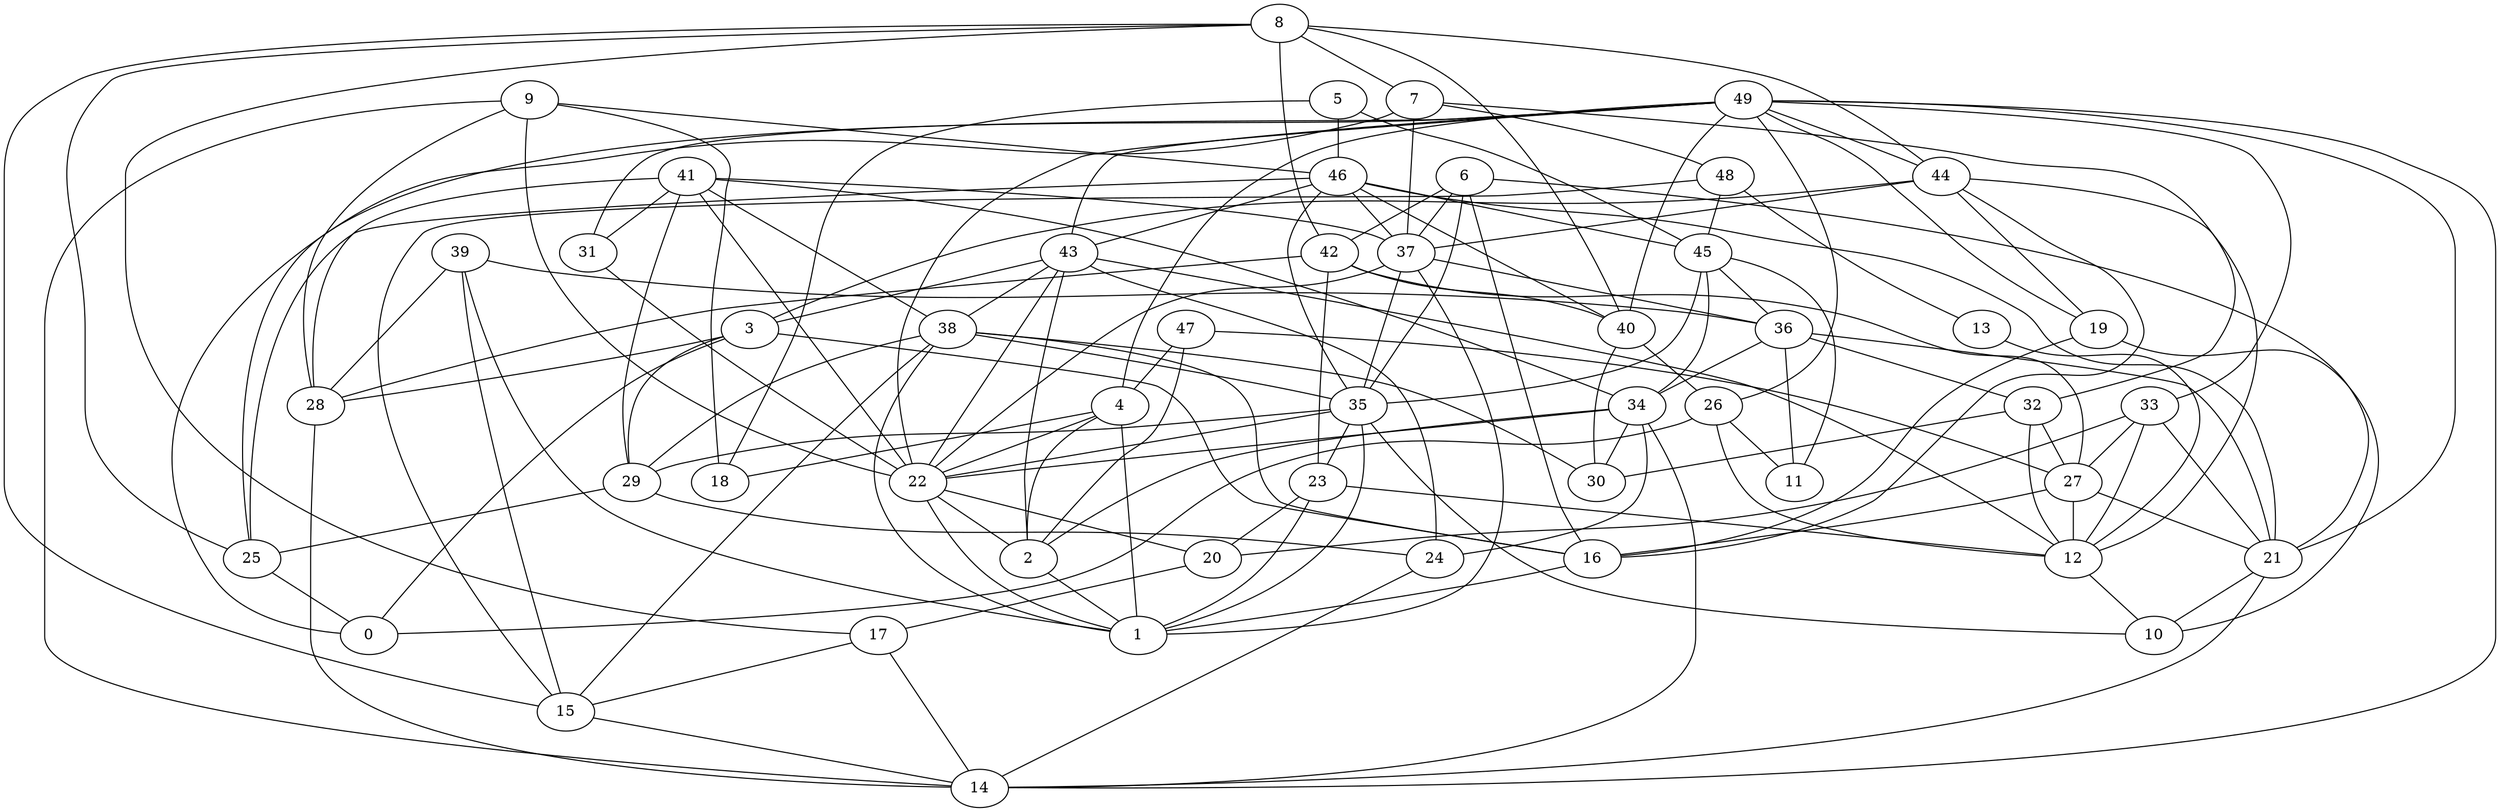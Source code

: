 digraph GG_graph {

subgraph G_graph {
edge [color = black]
"13" -> "12" [dir = none]
"47" -> "4" [dir = none]
"31" -> "22" [dir = none]
"39" -> "1" [dir = none]
"17" -> "15" [dir = none]
"40" -> "30" [dir = none]
"8" -> "15" [dir = none]
"33" -> "27" [dir = none]
"48" -> "15" [dir = none]
"22" -> "20" [dir = none]
"37" -> "35" [dir = none]
"26" -> "11" [dir = none]
"26" -> "12" [dir = none]
"32" -> "27" [dir = none]
"32" -> "30" [dir = none]
"32" -> "12" [dir = none]
"7" -> "48" [dir = none]
"29" -> "25" [dir = none]
"9" -> "28" [dir = none]
"9" -> "46" [dir = none]
"5" -> "18" [dir = none]
"5" -> "46" [dir = none]
"46" -> "21" [dir = none]
"46" -> "43" [dir = none]
"41" -> "37" [dir = none]
"38" -> "1" [dir = none]
"38" -> "15" [dir = none]
"38" -> "29" [dir = none]
"19" -> "10" [dir = none]
"43" -> "3" [dir = none]
"43" -> "22" [dir = none]
"43" -> "12" [dir = none]
"43" -> "38" [dir = none]
"36" -> "32" [dir = none]
"42" -> "27" [dir = none]
"49" -> "44" [dir = none]
"49" -> "14" [dir = none]
"49" -> "19" [dir = none]
"49" -> "43" [dir = none]
"25" -> "0" [dir = none]
"2" -> "1" [dir = none]
"3" -> "16" [dir = none]
"6" -> "42" [dir = none]
"45" -> "34" [dir = none]
"45" -> "35" [dir = none]
"45" -> "36" [dir = none]
"4" -> "2" [dir = none]
"35" -> "23" [dir = none]
"34" -> "24" [dir = none]
"49" -> "40" [dir = none]
"6" -> "16" [dir = none]
"41" -> "28" [dir = none]
"9" -> "14" [dir = none]
"44" -> "16" [dir = none]
"7" -> "32" [dir = none]
"46" -> "40" [dir = none]
"49" -> "21" [dir = none]
"37" -> "1" [dir = none]
"23" -> "12" [dir = none]
"49" -> "26" [dir = none]
"49" -> "22" [dir = none]
"49" -> "31" [dir = none]
"46" -> "25" [dir = none]
"33" -> "21" [dir = none]
"34" -> "22" [dir = none]
"29" -> "24" [dir = none]
"38" -> "30" [dir = none]
"33" -> "12" [dir = none]
"42" -> "28" [dir = none]
"5" -> "45" [dir = none]
"35" -> "1" [dir = none]
"46" -> "37" [dir = none]
"26" -> "0" [dir = none]
"16" -> "1" [dir = none]
"3" -> "28" [dir = none]
"20" -> "17" [dir = none]
"8" -> "7" [dir = none]
"3" -> "0" [dir = none]
"36" -> "21" [dir = none]
"8" -> "40" [dir = none]
"49" -> "33" [dir = none]
"34" -> "2" [dir = none]
"22" -> "1" [dir = none]
"41" -> "31" [dir = none]
"8" -> "25" [dir = none]
"6" -> "35" [dir = none]
"4" -> "18" [dir = none]
"35" -> "10" [dir = none]
"28" -> "14" [dir = none]
"17" -> "14" [dir = none]
"24" -> "14" [dir = none]
"42" -> "23" [dir = none]
"38" -> "16" [dir = none]
"34" -> "30" [dir = none]
"36" -> "11" [dir = none]
"27" -> "21" [dir = none]
"48" -> "45" [dir = none]
"22" -> "2" [dir = none]
"19" -> "16" [dir = none]
"27" -> "16" [dir = none]
"41" -> "38" [dir = none]
"6" -> "21" [dir = none]
"21" -> "10" [dir = none]
"39" -> "36" [dir = none]
"46" -> "45" [dir = none]
"4" -> "22" [dir = none]
"48" -> "13" [dir = none]
"8" -> "17" [dir = none]
"15" -> "14" [dir = none]
"9" -> "22" [dir = none]
"35" -> "29" [dir = none]
"36" -> "34" [dir = none]
"34" -> "14" [dir = none]
"44" -> "3" [dir = none]
"33" -> "20" [dir = none]
"8" -> "44" [dir = none]
"44" -> "37" [dir = none]
"7" -> "0" [dir = none]
"44" -> "12" [dir = none]
"42" -> "40" [dir = none]
"47" -> "2" [dir = none]
"23" -> "1" [dir = none]
"39" -> "15" [dir = none]
"49" -> "25" [dir = none]
"41" -> "29" [dir = none]
"23" -> "20" [dir = none]
"40" -> "26" [dir = none]
"46" -> "35" [dir = none]
"44" -> "19" [dir = none]
"38" -> "35" [dir = none]
"41" -> "34" [dir = none]
"47" -> "27" [dir = none]
"4" -> "1" [dir = none]
"41" -> "22" [dir = none]
"12" -> "10" [dir = none]
"35" -> "22" [dir = none]
"6" -> "37" [dir = none]
"21" -> "14" [dir = none]
"39" -> "28" [dir = none]
"43" -> "2" [dir = none]
"27" -> "12" [dir = none]
"37" -> "36" [dir = none]
"9" -> "18" [dir = none]
"3" -> "29" [dir = none]
"7" -> "37" [dir = none]
"37" -> "22" [dir = none]
"8" -> "42" [dir = none]
"49" -> "4" [dir = none]
"43" -> "24" [dir = none]
"45" -> "11" [dir = none]
}

}
